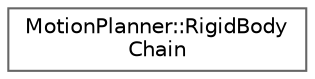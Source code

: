 digraph "Graphical Class Hierarchy"
{
 // LATEX_PDF_SIZE
  bgcolor="transparent";
  edge [fontname=Helvetica,fontsize=10,labelfontname=Helvetica,labelfontsize=10];
  node [fontname=Helvetica,fontsize=10,shape=box,height=0.2,width=0.4];
  rankdir="LR";
  Node0 [label="MotionPlanner::RigidBody\lChain",height=0.2,width=0.4,color="grey40", fillcolor="white", style="filled",URL="$class_motion_planner_1_1_rigid_body_chain.html",tooltip=" "];
}
